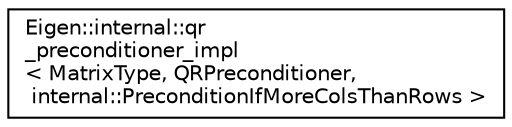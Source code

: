 digraph "Graphical Class Hierarchy"
{
  edge [fontname="Helvetica",fontsize="10",labelfontname="Helvetica",labelfontsize="10"];
  node [fontname="Helvetica",fontsize="10",shape=record];
  rankdir="LR";
  Node1 [label="Eigen::internal::qr\l_preconditioner_impl\l\< MatrixType, QRPreconditioner,\l internal::PreconditionIfMoreColsThanRows \>",height=0.2,width=0.4,color="black", fillcolor="white", style="filled",URL="$struct_eigen_1_1internal_1_1qr__preconditioner__impl.html"];
}
